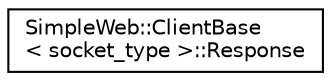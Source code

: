 digraph "Graphical Class Hierarchy"
{
  edge [fontname="Helvetica",fontsize="10",labelfontname="Helvetica",labelfontsize="10"];
  node [fontname="Helvetica",fontsize="10",shape=record];
  rankdir="LR";
  Node1 [label="SimpleWeb::ClientBase\l\< socket_type \>::Response",height=0.2,width=0.4,color="black", fillcolor="white", style="filled",URL="$classSimpleWeb_1_1ClientBase_1_1Response.html"];
}
